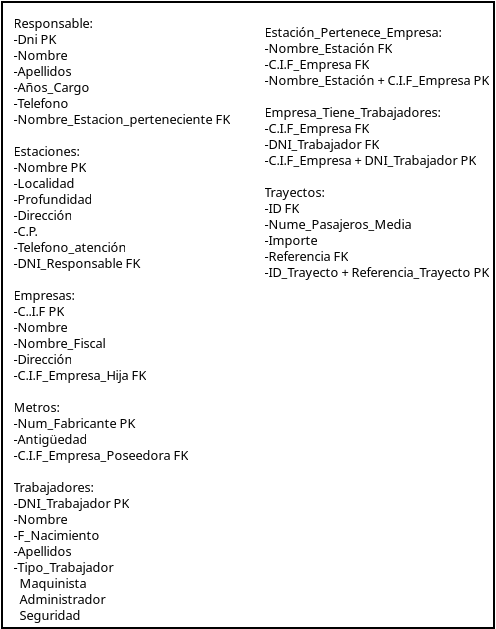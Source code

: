 <?xml version="1.0" encoding="UTF-8"?>
<dia:diagram xmlns:dia="http://www.lysator.liu.se/~alla/dia/">
  <dia:layer name="Fondo" visible="true" active="true">
    <dia:object type="Standard - Box" version="0" id="O0">
      <dia:attribute name="obj_pos">
        <dia:point val="4.25,1.8"/>
      </dia:attribute>
      <dia:attribute name="obj_bb">
        <dia:rectangle val="4.2,1.75;28.9,33.15"/>
      </dia:attribute>
      <dia:attribute name="elem_corner">
        <dia:point val="4.25,1.8"/>
      </dia:attribute>
      <dia:attribute name="elem_width">
        <dia:real val="24.6"/>
      </dia:attribute>
      <dia:attribute name="elem_height">
        <dia:real val="31.3"/>
      </dia:attribute>
      <dia:attribute name="show_background">
        <dia:boolean val="true"/>
      </dia:attribute>
    </dia:object>
    <dia:object type="Standard - Text" version="1" id="O1">
      <dia:attribute name="obj_pos">
        <dia:point val="4.825,3.1"/>
      </dia:attribute>
      <dia:attribute name="obj_bb">
        <dia:rectangle val="4.825,2.441;15.127,32.871"/>
      </dia:attribute>
      <dia:attribute name="text">
        <dia:composite type="text">
          <dia:attribute name="string">
            <dia:string>#Responsable:
-Dni PK
-Nombre
-Apellidos
-Años_Cargo
-Telefono
-Nombre_Estacion_perteneciente FK

Estaciones:
-Nombre PK
-Localidad
-Profundidad
-Dirección
-C.P.
-Telefono_atención
-DNI_Responsable FK

Empresas:
-C..I.F PK
-Nombre
-Nombre_Fiscal
-Dirección
-C.I.F_Empresa_Hija FK

Metros:
-Num_Fabricante PK
-Antigüedad
-C.I.F_Empresa_Poseedora FK

Trabajadores:
-DNI_Trabajador PK
-Nombre
-F_Nacimiento
-Apellidos
-Tipo_Trabajador
  Maquinista
  Administrador
  Seguridad#</dia:string>
          </dia:attribute>
          <dia:attribute name="font">
            <dia:font family="sans" style="0" name="Helvetica"/>
          </dia:attribute>
          <dia:attribute name="height">
            <dia:real val="0.8"/>
          </dia:attribute>
          <dia:attribute name="pos">
            <dia:point val="4.825,3.1"/>
          </dia:attribute>
          <dia:attribute name="color">
            <dia:color val="#000000"/>
          </dia:attribute>
          <dia:attribute name="alignment">
            <dia:enum val="0"/>
          </dia:attribute>
        </dia:composite>
      </dia:attribute>
      <dia:attribute name="valign">
        <dia:enum val="3"/>
      </dia:attribute>
    </dia:object>
    <dia:object type="Standard - Text" version="1" id="O2">
      <dia:attribute name="obj_pos">
        <dia:point val="17.375,3.55"/>
      </dia:attribute>
      <dia:attribute name="obj_bb">
        <dia:rectangle val="17.375,2.891;28.687,15.721"/>
      </dia:attribute>
      <dia:attribute name="text">
        <dia:composite type="text">
          <dia:attribute name="string">
            <dia:string>#Estación_Pertenece_Empresa:
-Nombre_Estación FK
-C.I.F_Empresa FK
-Nombre_Estación + C.I.F_Empresa PK

Empresa_Tiene_Trabajadores:
-C.I.F_Empresa FK
-DNI_Trabajador FK
-C.I.F_Empresa + DNI_Trabajador PK

Trayectos:
-ID FK
-Nume_Pasajeros_Media
-Importe
-Referencia FK
-ID_Trayecto + Referencia_Trayecto PK#</dia:string>
          </dia:attribute>
          <dia:attribute name="font">
            <dia:font family="sans" style="0" name="Helvetica"/>
          </dia:attribute>
          <dia:attribute name="height">
            <dia:real val="0.8"/>
          </dia:attribute>
          <dia:attribute name="pos">
            <dia:point val="17.375,3.55"/>
          </dia:attribute>
          <dia:attribute name="color">
            <dia:color val="#000000"/>
          </dia:attribute>
          <dia:attribute name="alignment">
            <dia:enum val="0"/>
          </dia:attribute>
        </dia:composite>
      </dia:attribute>
      <dia:attribute name="valign">
        <dia:enum val="3"/>
      </dia:attribute>
    </dia:object>
  </dia:layer>
</dia:diagram>
